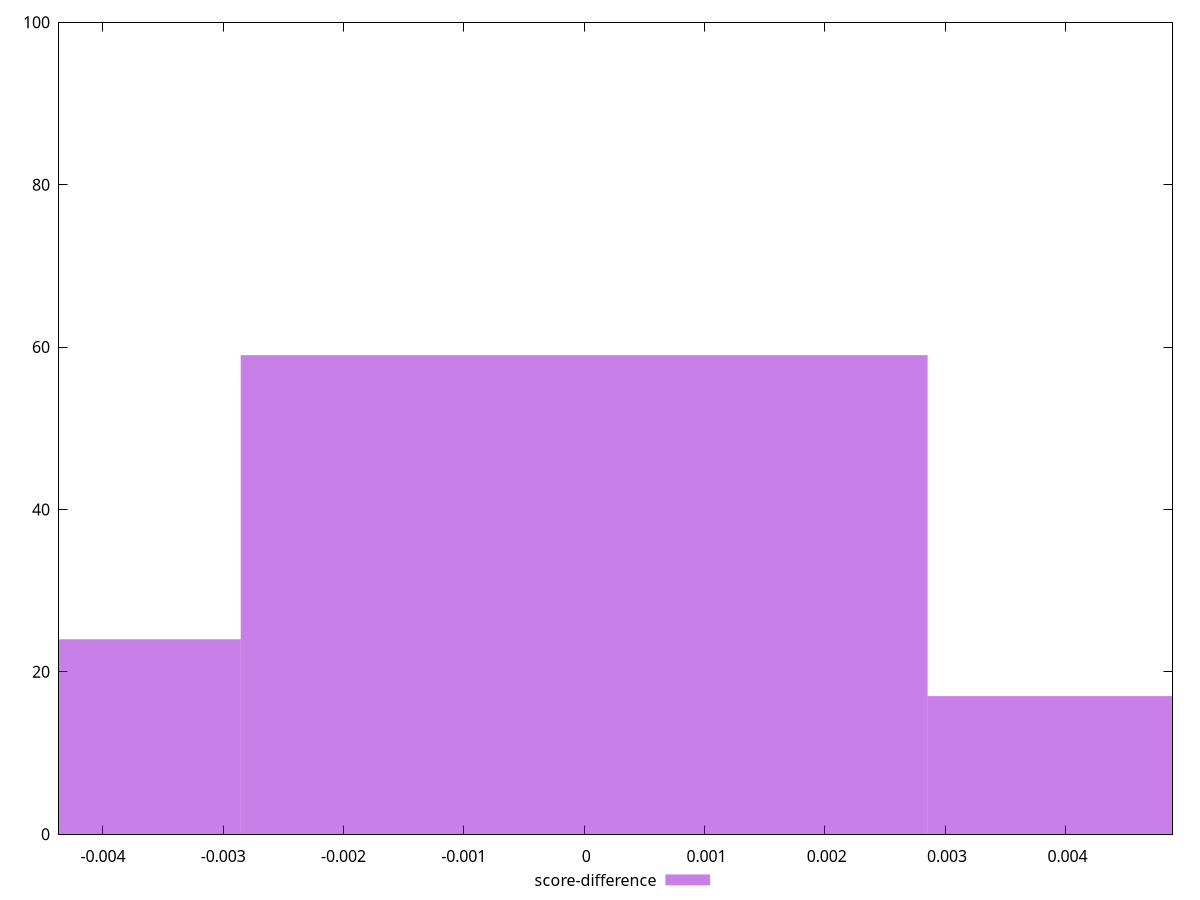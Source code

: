 reset

$scoreDifference <<EOF
0 59
-0.005709753915845639 24
0.005709753915845639 17
EOF

set key outside below
set boxwidth 0.005709753915845639
set xrange [-0.004365430344422161:0.0048903733976725094]
set yrange [0:100]
set trange [0:100]
set style fill transparent solid 0.5 noborder
set terminal svg size 640, 490 enhanced background rgb 'white'
set output "report_00008_2021-01-22T20:58:29.167/speed-index/samples/pages/score-difference/histogram.svg"

plot $scoreDifference title "score-difference" with boxes

reset
